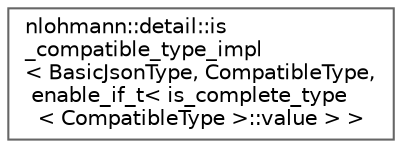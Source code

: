 digraph "Graphical Class Hierarchy"
{
 // LATEX_PDF_SIZE
  bgcolor="transparent";
  edge [fontname=Helvetica,fontsize=10,labelfontname=Helvetica,labelfontsize=10];
  node [fontname=Helvetica,fontsize=10,shape=box,height=0.2,width=0.4];
  rankdir="LR";
  Node0 [id="Node000000",label="nlohmann::detail::is\l_compatible_type_impl\l\< BasicJsonType, CompatibleType,\l enable_if_t\< is_complete_type\l\< CompatibleType \>::value \> \>",height=0.2,width=0.4,color="grey40", fillcolor="white", style="filled",URL="$structnlohmann_1_1detail_1_1is__compatible__type__impl_3_01_basic_json_type_00_01_compatible_typ632bee7ec037fc0233f1bbe9dd7d8874.html",tooltip=" "];
}
